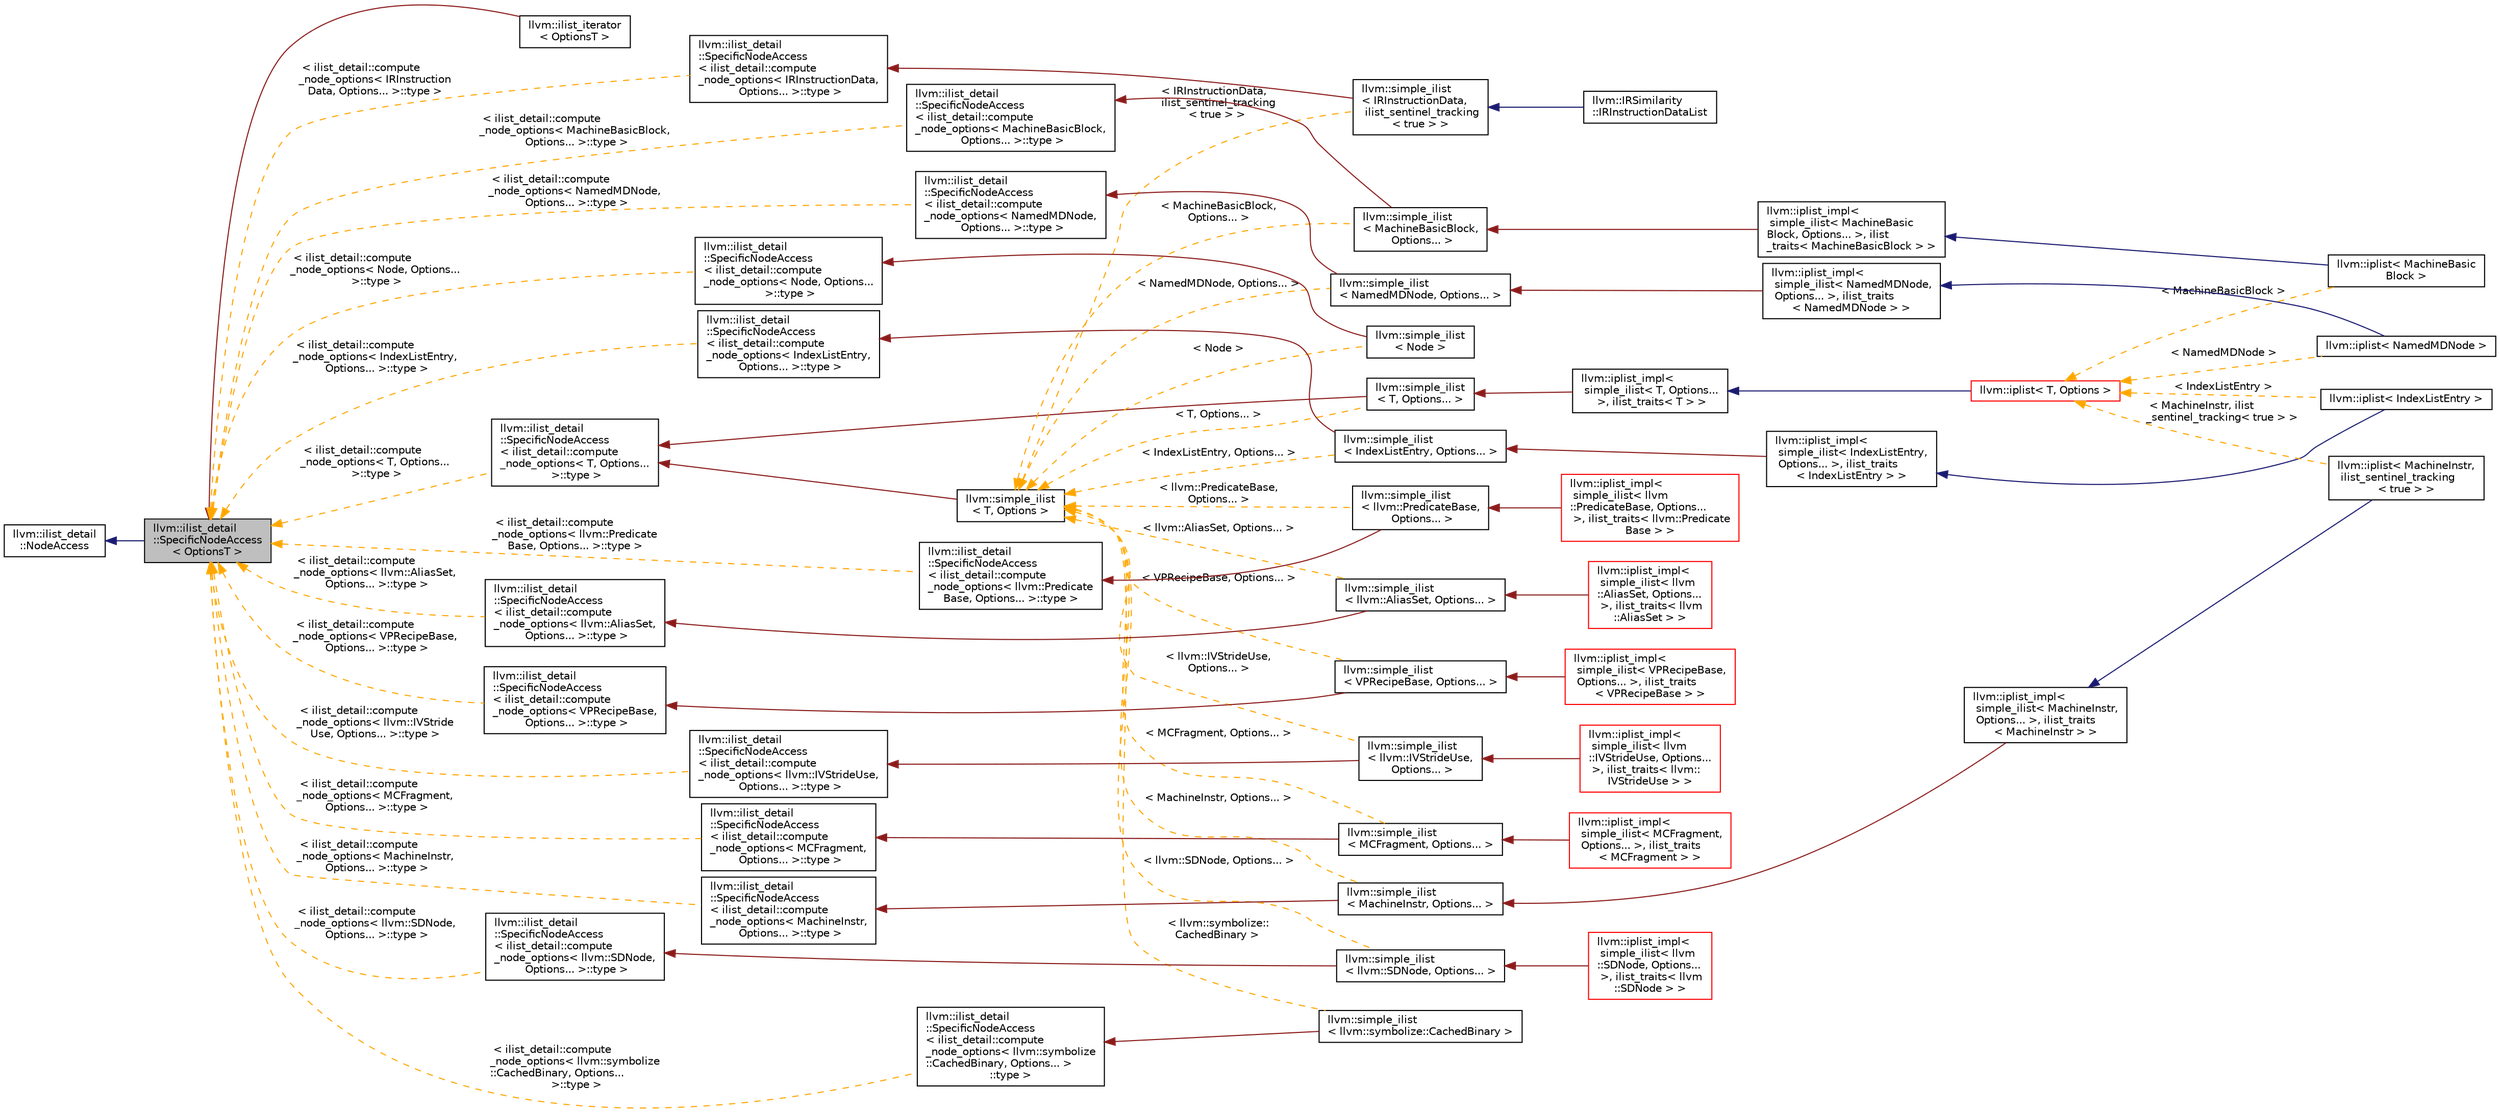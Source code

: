 digraph "llvm::ilist_detail::SpecificNodeAccess&lt; OptionsT &gt;"
{
 // LATEX_PDF_SIZE
  bgcolor="transparent";
  edge [fontname="Helvetica",fontsize="10",labelfontname="Helvetica",labelfontsize="10"];
  node [fontname="Helvetica",fontsize="10",shape=record];
  rankdir="LR";
  Node1 [label="llvm::ilist_detail\l::SpecificNodeAccess\l\< OptionsT \>",height=0.2,width=0.4,color="black", fillcolor="grey75", style="filled", fontcolor="black",tooltip=" "];
  Node2 -> Node1 [dir="back",color="midnightblue",fontsize="10",style="solid",fontname="Helvetica"];
  Node2 [label="llvm::ilist_detail\l::NodeAccess",height=0.2,width=0.4,color="black",URL="$structllvm_1_1ilist__detail_1_1NodeAccess.html",tooltip="An access class for ilist_node private API."];
  Node1 -> Node3 [dir="back",color="firebrick4",fontsize="10",style="solid",fontname="Helvetica"];
  Node3 [label="llvm::ilist_iterator\l\< OptionsT \>",height=0.2,width=0.4,color="black",URL="$classllvm_1_1ilist__iterator.html",tooltip="Iterator for intrusive lists based on ilist_node."];
  Node1 -> Node4 [dir="back",color="orange",fontsize="10",style="dashed",label=" \< ilist_detail::compute\l_node_options\< T, Options...\l \>::type \>" ,fontname="Helvetica"];
  Node4 [label="llvm::ilist_detail\l::SpecificNodeAccess\l\< ilist_detail::compute\l_node_options\< T, Options...\l \>::type \>",height=0.2,width=0.4,color="black",URL="$structllvm_1_1ilist__detail_1_1SpecificNodeAccess.html",tooltip=" "];
  Node4 -> Node5 [dir="back",color="firebrick4",fontsize="10",style="solid",fontname="Helvetica"];
  Node5 [label="llvm::simple_ilist\l\< T, Options \>",height=0.2,width=0.4,color="black",URL="$classllvm_1_1simple__ilist.html",tooltip="A simple intrusive list implementation."];
  Node5 -> Node6 [dir="back",color="orange",fontsize="10",style="dashed",label=" \< MCFragment, Options... \>" ,fontname="Helvetica"];
  Node6 [label="llvm::simple_ilist\l\< MCFragment, Options... \>",height=0.2,width=0.4,color="black",URL="$classllvm_1_1simple__ilist.html",tooltip=" "];
  Node6 -> Node7 [dir="back",color="firebrick4",fontsize="10",style="solid",fontname="Helvetica"];
  Node7 [label="llvm::iplist_impl\<\l simple_ilist\< MCFragment,\l Options... \>, ilist_traits\l\< MCFragment \> \>",height=0.2,width=0.4,color="red",URL="$classllvm_1_1iplist__impl.html",tooltip=" "];
  Node5 -> Node9 [dir="back",color="orange",fontsize="10",style="dashed",label=" \< Node \>" ,fontname="Helvetica"];
  Node9 [label="llvm::simple_ilist\l\< Node \>",height=0.2,width=0.4,color="black",URL="$classllvm_1_1simple__ilist.html",tooltip=" "];
  Node5 -> Node10 [dir="back",color="orange",fontsize="10",style="dashed",label=" \< IndexListEntry, Options... \>" ,fontname="Helvetica"];
  Node10 [label="llvm::simple_ilist\l\< IndexListEntry, Options... \>",height=0.2,width=0.4,color="black",URL="$classllvm_1_1simple__ilist.html",tooltip=" "];
  Node10 -> Node11 [dir="back",color="firebrick4",fontsize="10",style="solid",fontname="Helvetica"];
  Node11 [label="llvm::iplist_impl\<\l simple_ilist\< IndexListEntry,\l Options... \>, ilist_traits\l\< IndexListEntry \> \>",height=0.2,width=0.4,color="black",URL="$classllvm_1_1iplist__impl.html",tooltip=" "];
  Node11 -> Node12 [dir="back",color="midnightblue",fontsize="10",style="solid",fontname="Helvetica"];
  Node12 [label="llvm::iplist\< IndexListEntry \>",height=0.2,width=0.4,color="black",URL="$classllvm_1_1iplist.html",tooltip=" "];
  Node5 -> Node13 [dir="back",color="orange",fontsize="10",style="dashed",label=" \< llvm::PredicateBase,\l Options... \>" ,fontname="Helvetica"];
  Node13 [label="llvm::simple_ilist\l\< llvm::PredicateBase,\l Options... \>",height=0.2,width=0.4,color="black",URL="$classllvm_1_1simple__ilist.html",tooltip=" "];
  Node13 -> Node14 [dir="back",color="firebrick4",fontsize="10",style="solid",fontname="Helvetica"];
  Node14 [label="llvm::iplist_impl\<\l simple_ilist\< llvm\l::PredicateBase, Options...\l \>, ilist_traits\< llvm::Predicate\lBase \> \>",height=0.2,width=0.4,color="red",URL="$classllvm_1_1iplist__impl.html",tooltip=" "];
  Node5 -> Node16 [dir="back",color="orange",fontsize="10",style="dashed",label=" \< T, Options... \>" ,fontname="Helvetica"];
  Node16 [label="llvm::simple_ilist\l\< T, Options... \>",height=0.2,width=0.4,color="black",URL="$classllvm_1_1simple__ilist.html",tooltip=" "];
  Node16 -> Node17 [dir="back",color="firebrick4",fontsize="10",style="solid",fontname="Helvetica"];
  Node17 [label="llvm::iplist_impl\<\l simple_ilist\< T, Options...\l \>, ilist_traits\< T \> \>",height=0.2,width=0.4,color="black",URL="$classllvm_1_1iplist__impl.html",tooltip=" "];
  Node17 -> Node18 [dir="back",color="midnightblue",fontsize="10",style="solid",fontname="Helvetica"];
  Node18 [label="llvm::iplist\< T, Options \>",height=0.2,width=0.4,color="red",URL="$classllvm_1_1iplist.html",tooltip="An intrusive list with ownership and callbacks specified/controlled by ilist_traits,..."];
  Node18 -> Node21 [dir="back",color="orange",fontsize="10",style="dashed",label=" \< MachineBasicBlock \>" ,fontname="Helvetica"];
  Node21 [label="llvm::iplist\< MachineBasic\lBlock \>",height=0.2,width=0.4,color="black",URL="$classllvm_1_1iplist.html",tooltip=" "];
  Node18 -> Node22 [dir="back",color="orange",fontsize="10",style="dashed",label=" \< MachineInstr, ilist\l_sentinel_tracking\< true \> \>" ,fontname="Helvetica"];
  Node22 [label="llvm::iplist\< MachineInstr,\l ilist_sentinel_tracking\l\< true \> \>",height=0.2,width=0.4,color="black",URL="$classllvm_1_1iplist.html",tooltip=" "];
  Node18 -> Node12 [dir="back",color="orange",fontsize="10",style="dashed",label=" \< IndexListEntry \>" ,fontname="Helvetica"];
  Node18 -> Node24 [dir="back",color="orange",fontsize="10",style="dashed",label=" \< NamedMDNode \>" ,fontname="Helvetica"];
  Node24 [label="llvm::iplist\< NamedMDNode \>",height=0.2,width=0.4,color="black",URL="$classllvm_1_1iplist.html",tooltip=" "];
  Node5 -> Node26 [dir="back",color="orange",fontsize="10",style="dashed",label=" \< IRInstructionData,\l ilist_sentinel_tracking\l\< true \> \>" ,fontname="Helvetica"];
  Node26 [label="llvm::simple_ilist\l\< IRInstructionData,\l ilist_sentinel_tracking\l\< true \> \>",height=0.2,width=0.4,color="black",URL="$classllvm_1_1simple__ilist.html",tooltip=" "];
  Node26 -> Node27 [dir="back",color="midnightblue",fontsize="10",style="solid",fontname="Helvetica"];
  Node27 [label="llvm::IRSimilarity\l::IRInstructionDataList",height=0.2,width=0.4,color="black",URL="$structllvm_1_1IRSimilarity_1_1IRInstructionDataList.html",tooltip=" "];
  Node5 -> Node28 [dir="back",color="orange",fontsize="10",style="dashed",label=" \< NamedMDNode, Options... \>" ,fontname="Helvetica"];
  Node28 [label="llvm::simple_ilist\l\< NamedMDNode, Options... \>",height=0.2,width=0.4,color="black",URL="$classllvm_1_1simple__ilist.html",tooltip=" "];
  Node28 -> Node29 [dir="back",color="firebrick4",fontsize="10",style="solid",fontname="Helvetica"];
  Node29 [label="llvm::iplist_impl\<\l simple_ilist\< NamedMDNode,\l Options... \>, ilist_traits\l\< NamedMDNode \> \>",height=0.2,width=0.4,color="black",URL="$classllvm_1_1iplist__impl.html",tooltip=" "];
  Node29 -> Node24 [dir="back",color="midnightblue",fontsize="10",style="solid",fontname="Helvetica"];
  Node5 -> Node30 [dir="back",color="orange",fontsize="10",style="dashed",label=" \< llvm::symbolize::\lCachedBinary \>" ,fontname="Helvetica"];
  Node30 [label="llvm::simple_ilist\l\< llvm::symbolize::CachedBinary \>",height=0.2,width=0.4,color="black",URL="$classllvm_1_1simple__ilist.html",tooltip=" "];
  Node5 -> Node31 [dir="back",color="orange",fontsize="10",style="dashed",label=" \< llvm::IVStrideUse,\l Options... \>" ,fontname="Helvetica"];
  Node31 [label="llvm::simple_ilist\l\< llvm::IVStrideUse,\l Options... \>",height=0.2,width=0.4,color="black",URL="$classllvm_1_1simple__ilist.html",tooltip=" "];
  Node31 -> Node32 [dir="back",color="firebrick4",fontsize="10",style="solid",fontname="Helvetica"];
  Node32 [label="llvm::iplist_impl\<\l simple_ilist\< llvm\l::IVStrideUse, Options...\l \>, ilist_traits\< llvm::\lIVStrideUse \> \>",height=0.2,width=0.4,color="red",URL="$classllvm_1_1iplist__impl.html",tooltip=" "];
  Node5 -> Node33 [dir="back",color="orange",fontsize="10",style="dashed",label=" \< VPRecipeBase, Options... \>" ,fontname="Helvetica"];
  Node33 [label="llvm::simple_ilist\l\< VPRecipeBase, Options... \>",height=0.2,width=0.4,color="black",URL="$classllvm_1_1simple__ilist.html",tooltip=" "];
  Node33 -> Node34 [dir="back",color="firebrick4",fontsize="10",style="solid",fontname="Helvetica"];
  Node34 [label="llvm::iplist_impl\<\l simple_ilist\< VPRecipeBase,\l Options... \>, ilist_traits\l\< VPRecipeBase \> \>",height=0.2,width=0.4,color="red",URL="$classllvm_1_1iplist__impl.html",tooltip=" "];
  Node5 -> Node35 [dir="back",color="orange",fontsize="10",style="dashed",label=" \< MachineBasicBlock,\l Options... \>" ,fontname="Helvetica"];
  Node35 [label="llvm::simple_ilist\l\< MachineBasicBlock,\l Options... \>",height=0.2,width=0.4,color="black",URL="$classllvm_1_1simple__ilist.html",tooltip=" "];
  Node35 -> Node36 [dir="back",color="firebrick4",fontsize="10",style="solid",fontname="Helvetica"];
  Node36 [label="llvm::iplist_impl\<\l simple_ilist\< MachineBasic\lBlock, Options... \>, ilist\l_traits\< MachineBasicBlock \> \>",height=0.2,width=0.4,color="black",URL="$classllvm_1_1iplist__impl.html",tooltip=" "];
  Node36 -> Node21 [dir="back",color="midnightblue",fontsize="10",style="solid",fontname="Helvetica"];
  Node5 -> Node37 [dir="back",color="orange",fontsize="10",style="dashed",label=" \< llvm::SDNode, Options... \>" ,fontname="Helvetica"];
  Node37 [label="llvm::simple_ilist\l\< llvm::SDNode, Options... \>",height=0.2,width=0.4,color="black",URL="$classllvm_1_1simple__ilist.html",tooltip=" "];
  Node37 -> Node38 [dir="back",color="firebrick4",fontsize="10",style="solid",fontname="Helvetica"];
  Node38 [label="llvm::iplist_impl\<\l simple_ilist\< llvm\l::SDNode, Options...\l \>, ilist_traits\< llvm\l::SDNode \> \>",height=0.2,width=0.4,color="red",URL="$classllvm_1_1iplist__impl.html",tooltip=" "];
  Node5 -> Node39 [dir="back",color="orange",fontsize="10",style="dashed",label=" \< llvm::AliasSet, Options... \>" ,fontname="Helvetica"];
  Node39 [label="llvm::simple_ilist\l\< llvm::AliasSet, Options... \>",height=0.2,width=0.4,color="black",URL="$classllvm_1_1simple__ilist.html",tooltip=" "];
  Node39 -> Node40 [dir="back",color="firebrick4",fontsize="10",style="solid",fontname="Helvetica"];
  Node40 [label="llvm::iplist_impl\<\l simple_ilist\< llvm\l::AliasSet, Options...\l \>, ilist_traits\< llvm\l::AliasSet \> \>",height=0.2,width=0.4,color="red",URL="$classllvm_1_1iplist__impl.html",tooltip=" "];
  Node5 -> Node41 [dir="back",color="orange",fontsize="10",style="dashed",label=" \< MachineInstr, Options... \>" ,fontname="Helvetica"];
  Node41 [label="llvm::simple_ilist\l\< MachineInstr, Options... \>",height=0.2,width=0.4,color="black",URL="$classllvm_1_1simple__ilist.html",tooltip=" "];
  Node41 -> Node42 [dir="back",color="firebrick4",fontsize="10",style="solid",fontname="Helvetica"];
  Node42 [label="llvm::iplist_impl\<\l simple_ilist\< MachineInstr,\l Options... \>, ilist_traits\l\< MachineInstr \> \>",height=0.2,width=0.4,color="black",URL="$classllvm_1_1iplist__impl.html",tooltip=" "];
  Node42 -> Node22 [dir="back",color="midnightblue",fontsize="10",style="solid",fontname="Helvetica"];
  Node4 -> Node16 [dir="back",color="firebrick4",fontsize="10",style="solid",fontname="Helvetica"];
  Node1 -> Node43 [dir="back",color="orange",fontsize="10",style="dashed",label=" \< ilist_detail::compute\l_node_options\< MachineBasicBlock,\l Options... \>::type \>" ,fontname="Helvetica"];
  Node43 [label="llvm::ilist_detail\l::SpecificNodeAccess\l\< ilist_detail::compute\l_node_options\< MachineBasicBlock,\l Options... \>::type \>",height=0.2,width=0.4,color="black",URL="$structllvm_1_1ilist__detail_1_1SpecificNodeAccess.html",tooltip=" "];
  Node43 -> Node35 [dir="back",color="firebrick4",fontsize="10",style="solid",fontname="Helvetica"];
  Node1 -> Node44 [dir="back",color="orange",fontsize="10",style="dashed",label=" \< ilist_detail::compute\l_node_options\< IndexListEntry,\l Options... \>::type \>" ,fontname="Helvetica"];
  Node44 [label="llvm::ilist_detail\l::SpecificNodeAccess\l\< ilist_detail::compute\l_node_options\< IndexListEntry,\l Options... \>::type \>",height=0.2,width=0.4,color="black",URL="$structllvm_1_1ilist__detail_1_1SpecificNodeAccess.html",tooltip=" "];
  Node44 -> Node10 [dir="back",color="firebrick4",fontsize="10",style="solid",fontname="Helvetica"];
  Node1 -> Node45 [dir="back",color="orange",fontsize="10",style="dashed",label=" \< ilist_detail::compute\l_node_options\< NamedMDNode,\l Options... \>::type \>" ,fontname="Helvetica"];
  Node45 [label="llvm::ilist_detail\l::SpecificNodeAccess\l\< ilist_detail::compute\l_node_options\< NamedMDNode,\l Options... \>::type \>",height=0.2,width=0.4,color="black",URL="$structllvm_1_1ilist__detail_1_1SpecificNodeAccess.html",tooltip=" "];
  Node45 -> Node28 [dir="back",color="firebrick4",fontsize="10",style="solid",fontname="Helvetica"];
  Node1 -> Node46 [dir="back",color="orange",fontsize="10",style="dashed",label=" \< ilist_detail::compute\l_node_options\< IRInstruction\lData, Options... \>::type \>" ,fontname="Helvetica"];
  Node46 [label="llvm::ilist_detail\l::SpecificNodeAccess\l\< ilist_detail::compute\l_node_options\< IRInstructionData,\l Options... \>::type \>",height=0.2,width=0.4,color="black",URL="$structllvm_1_1ilist__detail_1_1SpecificNodeAccess.html",tooltip=" "];
  Node46 -> Node26 [dir="back",color="firebrick4",fontsize="10",style="solid",fontname="Helvetica"];
  Node1 -> Node47 [dir="back",color="orange",fontsize="10",style="dashed",label=" \< ilist_detail::compute\l_node_options\< MachineInstr,\l Options... \>::type \>" ,fontname="Helvetica"];
  Node47 [label="llvm::ilist_detail\l::SpecificNodeAccess\l\< ilist_detail::compute\l_node_options\< MachineInstr,\l Options... \>::type \>",height=0.2,width=0.4,color="black",URL="$structllvm_1_1ilist__detail_1_1SpecificNodeAccess.html",tooltip=" "];
  Node47 -> Node41 [dir="back",color="firebrick4",fontsize="10",style="solid",fontname="Helvetica"];
  Node1 -> Node48 [dir="back",color="orange",fontsize="10",style="dashed",label=" \< ilist_detail::compute\l_node_options\< Node, Options...\l \>::type \>" ,fontname="Helvetica"];
  Node48 [label="llvm::ilist_detail\l::SpecificNodeAccess\l\< ilist_detail::compute\l_node_options\< Node, Options...\l \>::type \>",height=0.2,width=0.4,color="black",URL="$structllvm_1_1ilist__detail_1_1SpecificNodeAccess.html",tooltip=" "];
  Node48 -> Node9 [dir="back",color="firebrick4",fontsize="10",style="solid",fontname="Helvetica"];
  Node1 -> Node49 [dir="back",color="orange",fontsize="10",style="dashed",label=" \< ilist_detail::compute\l_node_options\< llvm::IVStride\lUse, Options... \>::type \>" ,fontname="Helvetica"];
  Node49 [label="llvm::ilist_detail\l::SpecificNodeAccess\l\< ilist_detail::compute\l_node_options\< llvm::IVStrideUse,\l Options... \>::type \>",height=0.2,width=0.4,color="black",URL="$structllvm_1_1ilist__detail_1_1SpecificNodeAccess.html",tooltip=" "];
  Node49 -> Node31 [dir="back",color="firebrick4",fontsize="10",style="solid",fontname="Helvetica"];
  Node1 -> Node50 [dir="back",color="orange",fontsize="10",style="dashed",label=" \< ilist_detail::compute\l_node_options\< llvm::SDNode,\l Options... \>::type \>" ,fontname="Helvetica"];
  Node50 [label="llvm::ilist_detail\l::SpecificNodeAccess\l\< ilist_detail::compute\l_node_options\< llvm::SDNode,\l Options... \>::type \>",height=0.2,width=0.4,color="black",URL="$structllvm_1_1ilist__detail_1_1SpecificNodeAccess.html",tooltip=" "];
  Node50 -> Node37 [dir="back",color="firebrick4",fontsize="10",style="solid",fontname="Helvetica"];
  Node1 -> Node51 [dir="back",color="orange",fontsize="10",style="dashed",label=" \< ilist_detail::compute\l_node_options\< llvm::AliasSet,\l Options... \>::type \>" ,fontname="Helvetica"];
  Node51 [label="llvm::ilist_detail\l::SpecificNodeAccess\l\< ilist_detail::compute\l_node_options\< llvm::AliasSet,\l Options... \>::type \>",height=0.2,width=0.4,color="black",URL="$structllvm_1_1ilist__detail_1_1SpecificNodeAccess.html",tooltip=" "];
  Node51 -> Node39 [dir="back",color="firebrick4",fontsize="10",style="solid",fontname="Helvetica"];
  Node1 -> Node52 [dir="back",color="orange",fontsize="10",style="dashed",label=" \< ilist_detail::compute\l_node_options\< MCFragment,\l Options... \>::type \>" ,fontname="Helvetica"];
  Node52 [label="llvm::ilist_detail\l::SpecificNodeAccess\l\< ilist_detail::compute\l_node_options\< MCFragment,\l Options... \>::type \>",height=0.2,width=0.4,color="black",URL="$structllvm_1_1ilist__detail_1_1SpecificNodeAccess.html",tooltip=" "];
  Node52 -> Node6 [dir="back",color="firebrick4",fontsize="10",style="solid",fontname="Helvetica"];
  Node1 -> Node53 [dir="back",color="orange",fontsize="10",style="dashed",label=" \< ilist_detail::compute\l_node_options\< VPRecipeBase,\l Options... \>::type \>" ,fontname="Helvetica"];
  Node53 [label="llvm::ilist_detail\l::SpecificNodeAccess\l\< ilist_detail::compute\l_node_options\< VPRecipeBase,\l Options... \>::type \>",height=0.2,width=0.4,color="black",URL="$structllvm_1_1ilist__detail_1_1SpecificNodeAccess.html",tooltip=" "];
  Node53 -> Node33 [dir="back",color="firebrick4",fontsize="10",style="solid",fontname="Helvetica"];
  Node1 -> Node54 [dir="back",color="orange",fontsize="10",style="dashed",label=" \< ilist_detail::compute\l_node_options\< llvm::Predicate\lBase, Options... \>::type \>" ,fontname="Helvetica"];
  Node54 [label="llvm::ilist_detail\l::SpecificNodeAccess\l\< ilist_detail::compute\l_node_options\< llvm::Predicate\lBase, Options... \>::type \>",height=0.2,width=0.4,color="black",URL="$structllvm_1_1ilist__detail_1_1SpecificNodeAccess.html",tooltip=" "];
  Node54 -> Node13 [dir="back",color="firebrick4",fontsize="10",style="solid",fontname="Helvetica"];
  Node1 -> Node55 [dir="back",color="orange",fontsize="10",style="dashed",label=" \< ilist_detail::compute\l_node_options\< llvm::symbolize\l::CachedBinary, Options...\l \>::type \>" ,fontname="Helvetica"];
  Node55 [label="llvm::ilist_detail\l::SpecificNodeAccess\l\< ilist_detail::compute\l_node_options\< llvm::symbolize\l::CachedBinary, Options... \>\l::type \>",height=0.2,width=0.4,color="black",URL="$structllvm_1_1ilist__detail_1_1SpecificNodeAccess.html",tooltip=" "];
  Node55 -> Node30 [dir="back",color="firebrick4",fontsize="10",style="solid",fontname="Helvetica"];
}
